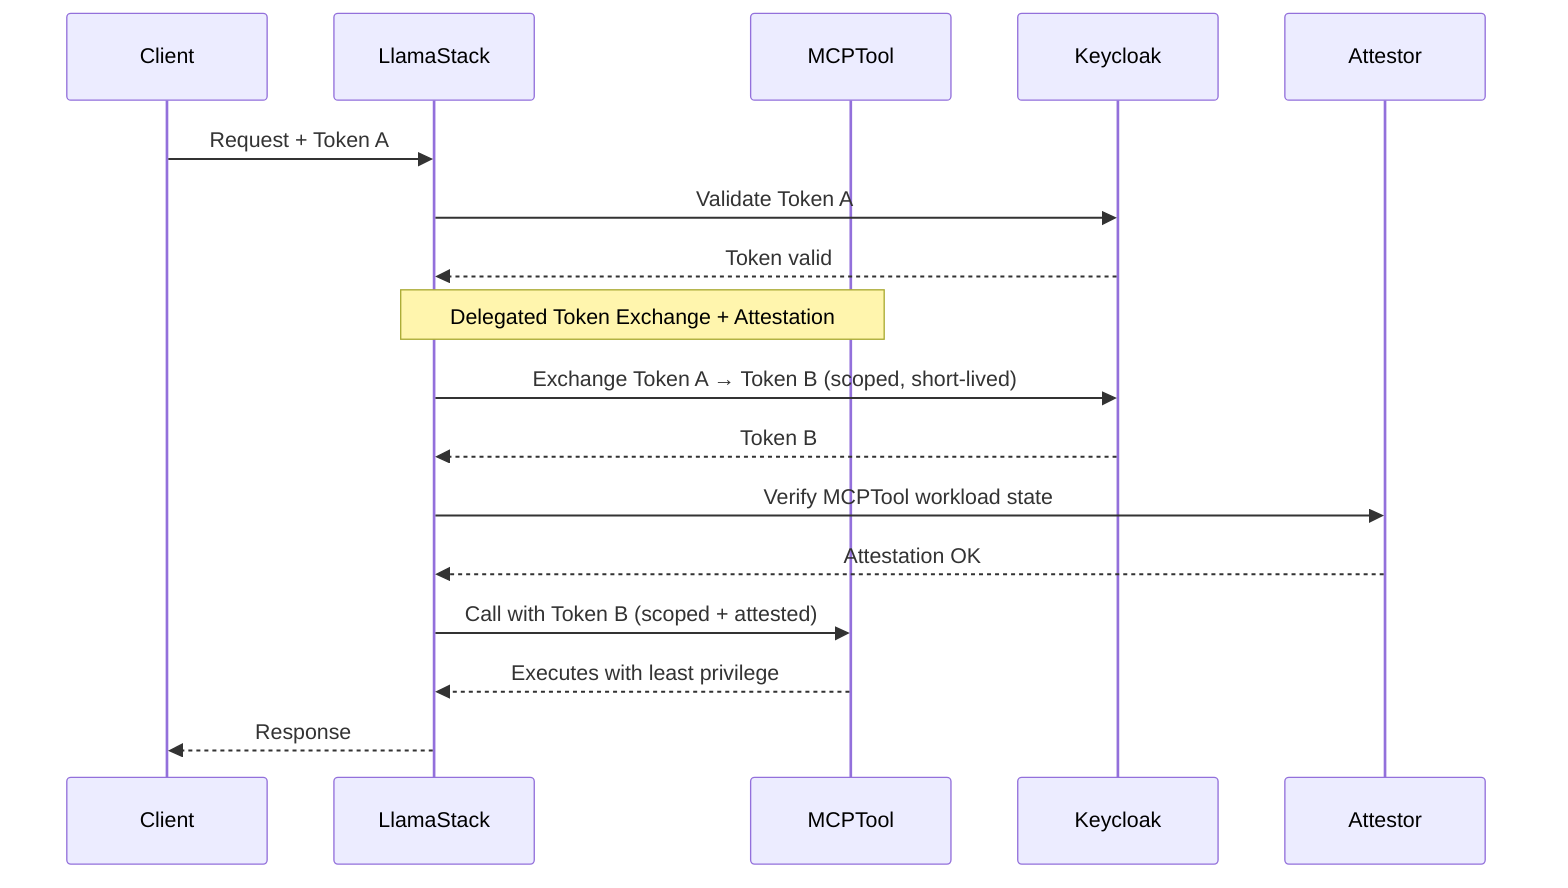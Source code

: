 sequenceDiagram
    participant Client
    participant LlamaStack
    participant MCPTool
    participant Keycloak
    participant Attestor

    Client->>LlamaStack: Request + Token A
    LlamaStack->>Keycloak: Validate Token A
    Keycloak-->>LlamaStack: Token valid

    Note over LlamaStack,MCPTool: Delegated Token Exchange + Attestation
    LlamaStack->>Keycloak: Exchange Token A → Token B (scoped, short-lived)
    Keycloak-->>LlamaStack: Token B

    LlamaStack->>Attestor: Verify MCPTool workload state
    Attestor-->>LlamaStack: Attestation OK

    LlamaStack->>MCPTool: Call with Token B (scoped + attested)
    MCPTool-->>LlamaStack: Executes with least privilege
    LlamaStack-->>Client: Response